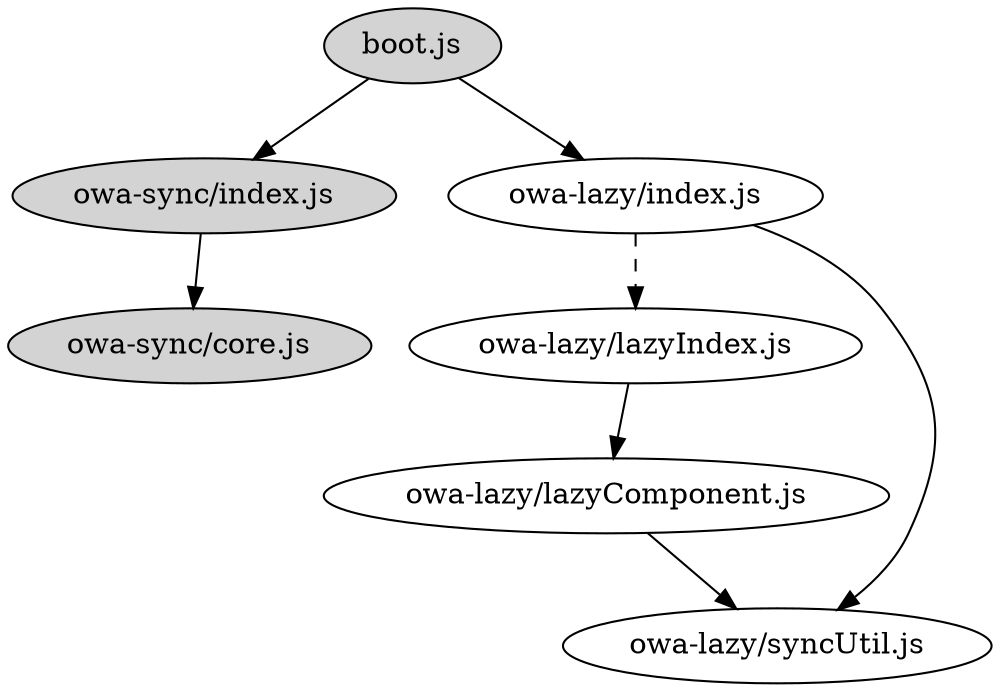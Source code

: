 digraph G {
  edge [fontsize=8]

  a [label="boot.js",style=filled,fillcolor=lightgrey]
  b_0 [label="owa-sync/index.js",style=filled,fillcolor=lightgrey]
  b_1 [label="owa-sync/core.js",style=filled,fillcolor=lightgrey]
  c_0 [label="owa-lazy/index.js"]
  c_1 [label="owa-lazy/lazyIndex.js"]
  c_2 [label="owa-lazy/lazyComponent.js"]
  c_3 [label="owa-lazy/syncUtil.js"]

  subgraph cluster_0 {
      label="boot"
      bgcolor=lightgrey
  }

  subgraph cluster_1 {
      label="async"
      bgcolor=lightblue
  }

  a -> b_0 -> b_1
  a -> c_0
  c_0 -> c_3
  c_1 -> c_2 -> c_3
  c_0 -> c_1 [style=dashed]
}